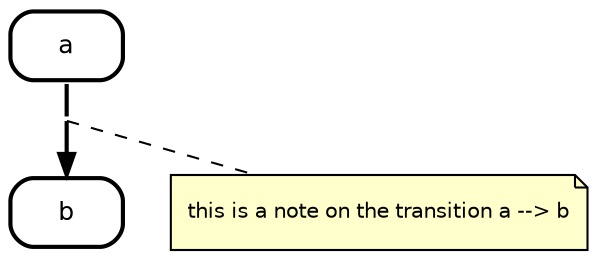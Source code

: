 digraph "state transitions" {
  fontname="Helvetica" fontsize=12 penwidth=2.0 splines=true ordering=out compound=true overlap=scale nodesep=0.3 ranksep=0.1
  node [shape=plaintext style=filled fillcolor="#FFFFFF01" fontname=Helvetica fontsize=12 penwidth=2.0]
  edge [fontname=Helvetica fontsize=10]

  "a" [margin=0 class="state regular" label= <
    <table align="center" cellborder="0" border="2" style="rounded" width="48">
      <tr><td width="48" cellpadding="7">a</td></tr>
    </table>
  >]
  "i_note_tr_a_b_1" [shape=point style=invis margin=0 width=0 height=0 fixedsize=true]
  "a" -> "i_note_tr_a_b_1" [arrowhead=none penwidth=2]
  "i_note_tr_a_b_1" -> "b" [label="    \l" penwidth=2]
  "i_note_tr_a_b_1" -> "note_tr_a_b_1" [style=dashed arrowtail=none arrowhead=none weight=0]
  "note_tr_a_b_1" [label="this is a note on the transition a --> b\l" shape=note fontsize=10 color=black fontcolor=black fillcolor="#ffffcc" penwidth=1.0]
  "b" [margin=0 class="state regular" label= <
    <table align="center" cellborder="0" border="2" style="rounded" width="48">
      <tr><td width="48" cellpadding="7">b</td></tr>
    </table>
  >]

}
